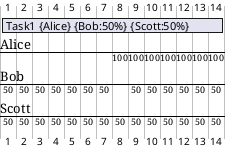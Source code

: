 @startgantt
[Task1] on {Alice} {Bob:50%} {Scott:50%} lasts 20 days
{Alice} is off on D+0 to D+6
{Bob} is off on D+7
@endgantt